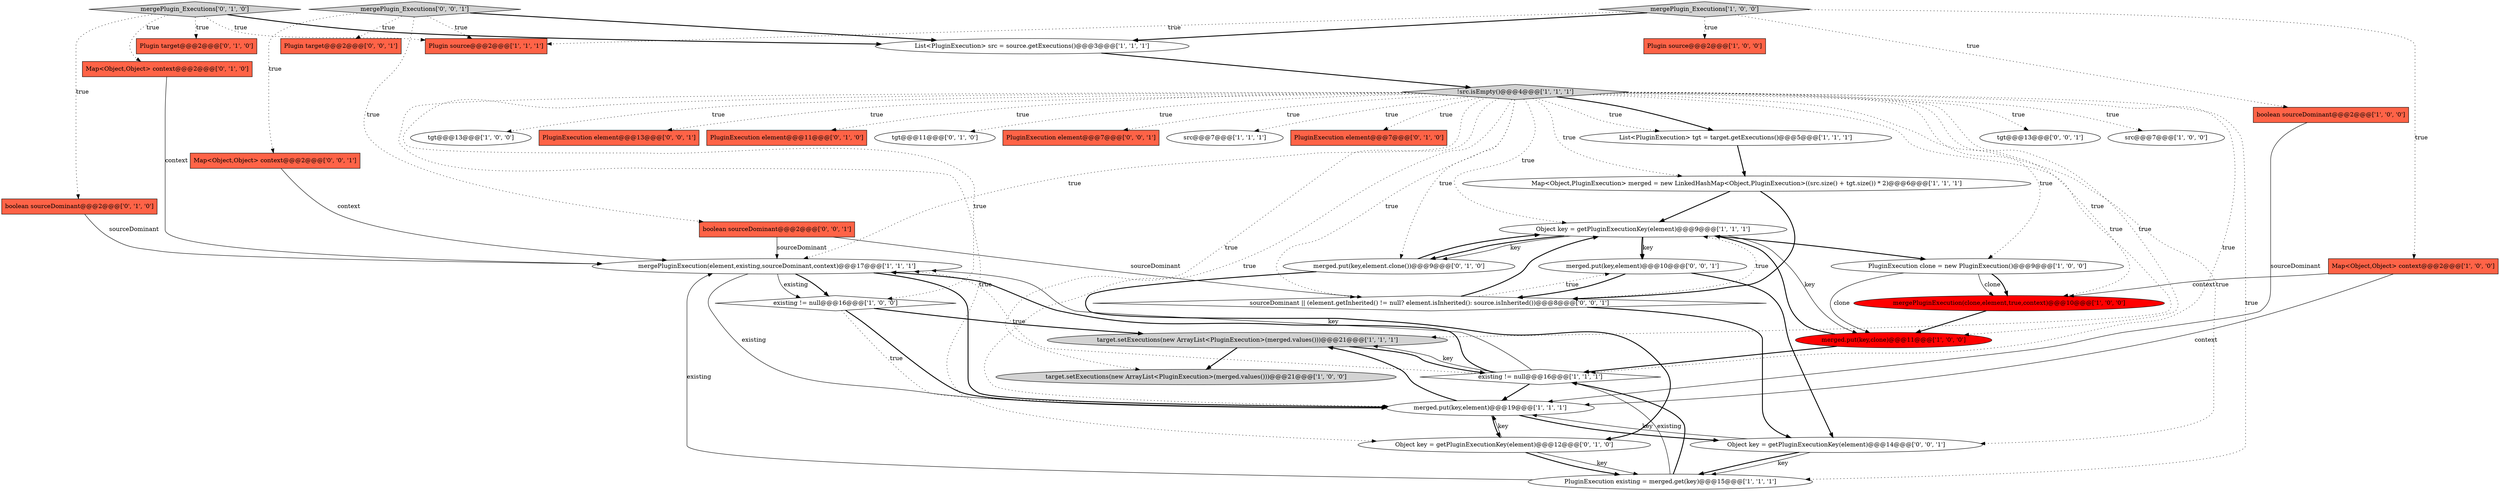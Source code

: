 digraph {
31 [style = filled, label = "Plugin target@@@2@@@['0', '1', '0']", fillcolor = tomato, shape = box image = "AAA0AAABBB2BBB"];
10 [style = filled, label = "Map<Object,Object> context@@@2@@@['1', '0', '0']", fillcolor = tomato, shape = box image = "AAA0AAABBB1BBB"];
26 [style = filled, label = "Map<Object,Object> context@@@2@@@['0', '1', '0']", fillcolor = tomato, shape = box image = "AAA0AAABBB2BBB"];
8 [style = filled, label = "Object key = getPluginExecutionKey(element)@@@9@@@['1', '1', '1']", fillcolor = white, shape = ellipse image = "AAA0AAABBB1BBB"];
2 [style = filled, label = "!src.isEmpty()@@@4@@@['1', '1', '1']", fillcolor = lightgray, shape = diamond image = "AAA0AAABBB1BBB"];
3 [style = filled, label = "PluginExecution existing = merged.get(key)@@@15@@@['1', '1', '1']", fillcolor = white, shape = ellipse image = "AAA0AAABBB1BBB"];
17 [style = filled, label = "List<PluginExecution> tgt = target.getExecutions()@@@5@@@['1', '1', '1']", fillcolor = white, shape = ellipse image = "AAA0AAABBB1BBB"];
20 [style = filled, label = "mergePluginExecution(clone,element,true,context)@@@10@@@['1', '0', '0']", fillcolor = red, shape = ellipse image = "AAA1AAABBB1BBB"];
40 [style = filled, label = "sourceDominant || (element.getInherited() != null? element.isInherited(): source.isInherited())@@@8@@@['0', '0', '1']", fillcolor = white, shape = diamond image = "AAA0AAABBB3BBB"];
7 [style = filled, label = "existing != null@@@16@@@['1', '1', '1']", fillcolor = white, shape = diamond image = "AAA0AAABBB1BBB"];
13 [style = filled, label = "Map<Object,PluginExecution> merged = new LinkedHashMap<Object,PluginExecution>((src.size() + tgt.size()) * 2)@@@6@@@['1', '1', '1']", fillcolor = white, shape = ellipse image = "AAA0AAABBB1BBB"];
39 [style = filled, label = "tgt@@@13@@@['0', '0', '1']", fillcolor = white, shape = ellipse image = "AAA0AAABBB3BBB"];
12 [style = filled, label = "List<PluginExecution> src = source.getExecutions()@@@3@@@['1', '1', '1']", fillcolor = white, shape = ellipse image = "AAA0AAABBB1BBB"];
37 [style = filled, label = "Object key = getPluginExecutionKey(element)@@@14@@@['0', '0', '1']", fillcolor = white, shape = ellipse image = "AAA0AAABBB3BBB"];
24 [style = filled, label = "mergePlugin_Executions['0', '1', '0']", fillcolor = lightgray, shape = diamond image = "AAA0AAABBB2BBB"];
11 [style = filled, label = "src@@@7@@@['1', '0', '0']", fillcolor = white, shape = ellipse image = "AAA0AAABBB1BBB"];
14 [style = filled, label = "Plugin source@@@2@@@['1', '0', '0']", fillcolor = tomato, shape = box image = "AAA0AAABBB1BBB"];
9 [style = filled, label = "target.setExecutions(new ArrayList<PluginExecution>(merged.values()))@@@21@@@['1', '0', '0']", fillcolor = lightgray, shape = ellipse image = "AAA0AAABBB1BBB"];
22 [style = filled, label = "Plugin source@@@2@@@['1', '1', '1']", fillcolor = tomato, shape = box image = "AAA0AAABBB1BBB"];
34 [style = filled, label = "Plugin target@@@2@@@['0', '0', '1']", fillcolor = tomato, shape = box image = "AAA0AAABBB3BBB"];
32 [style = filled, label = "merged.put(key,element)@@@10@@@['0', '0', '1']", fillcolor = white, shape = ellipse image = "AAA0AAABBB3BBB"];
0 [style = filled, label = "tgt@@@13@@@['1', '0', '0']", fillcolor = white, shape = ellipse image = "AAA0AAABBB1BBB"];
38 [style = filled, label = "PluginExecution element@@@13@@@['0', '0', '1']", fillcolor = tomato, shape = box image = "AAA0AAABBB3BBB"];
1 [style = filled, label = "mergePluginExecution(element,existing,sourceDominant,context)@@@17@@@['1', '1', '1']", fillcolor = white, shape = ellipse image = "AAA0AAABBB1BBB"];
36 [style = filled, label = "Map<Object,Object> context@@@2@@@['0', '0', '1']", fillcolor = tomato, shape = box image = "AAA0AAABBB3BBB"];
27 [style = filled, label = "PluginExecution element@@@11@@@['0', '1', '0']", fillcolor = tomato, shape = box image = "AAA0AAABBB2BBB"];
23 [style = filled, label = "boolean sourceDominant@@@2@@@['0', '1', '0']", fillcolor = tomato, shape = box image = "AAA0AAABBB2BBB"];
28 [style = filled, label = "tgt@@@11@@@['0', '1', '0']", fillcolor = white, shape = ellipse image = "AAA0AAABBB2BBB"];
29 [style = filled, label = "Object key = getPluginExecutionKey(element)@@@12@@@['0', '1', '0']", fillcolor = white, shape = ellipse image = "AAA0AAABBB2BBB"];
18 [style = filled, label = "merged.put(key,clone)@@@11@@@['1', '0', '0']", fillcolor = red, shape = ellipse image = "AAA1AAABBB1BBB"];
6 [style = filled, label = "target.setExecutions(new ArrayList<PluginExecution>(merged.values()))@@@21@@@['1', '1', '1']", fillcolor = lightgray, shape = ellipse image = "AAA0AAABBB1BBB"];
41 [style = filled, label = "mergePlugin_Executions['0', '0', '1']", fillcolor = lightgray, shape = diamond image = "AAA0AAABBB3BBB"];
35 [style = filled, label = "PluginExecution element@@@7@@@['0', '0', '1']", fillcolor = tomato, shape = box image = "AAA0AAABBB3BBB"];
15 [style = filled, label = "mergePlugin_Executions['1', '0', '0']", fillcolor = lightgray, shape = diamond image = "AAA0AAABBB1BBB"];
16 [style = filled, label = "existing != null@@@16@@@['1', '0', '0']", fillcolor = white, shape = diamond image = "AAA0AAABBB1BBB"];
4 [style = filled, label = "PluginExecution clone = new PluginExecution()@@@9@@@['1', '0', '0']", fillcolor = white, shape = ellipse image = "AAA0AAABBB1BBB"];
30 [style = filled, label = "merged.put(key,element.clone())@@@9@@@['0', '1', '0']", fillcolor = white, shape = ellipse image = "AAA0AAABBB2BBB"];
33 [style = filled, label = "boolean sourceDominant@@@2@@@['0', '0', '1']", fillcolor = tomato, shape = box image = "AAA0AAABBB3BBB"];
19 [style = filled, label = "src@@@7@@@['1', '1', '1']", fillcolor = white, shape = ellipse image = "AAA0AAABBB1BBB"];
21 [style = filled, label = "boolean sourceDominant@@@2@@@['1', '0', '0']", fillcolor = tomato, shape = box image = "AAA0AAABBB1BBB"];
5 [style = filled, label = "merged.put(key,element)@@@19@@@['1', '1', '1']", fillcolor = white, shape = ellipse image = "AAA0AAABBB1BBB"];
25 [style = filled, label = "PluginExecution element@@@7@@@['0', '1', '0']", fillcolor = tomato, shape = box image = "AAA0AAABBB2BBB"];
1->5 [style = bold, label=""];
8->30 [style = bold, label=""];
8->30 [style = solid, label="key"];
32->37 [style = bold, label=""];
40->32 [style = dotted, label="true"];
2->37 [style = dotted, label="true"];
15->21 [style = dotted, label="true"];
2->18 [style = dotted, label="true"];
1->5 [style = solid, label="existing"];
30->29 [style = bold, label=""];
37->3 [style = bold, label=""];
2->11 [style = dotted, label="true"];
2->25 [style = dotted, label="true"];
41->36 [style = dotted, label="true"];
12->2 [style = bold, label=""];
2->39 [style = dotted, label="true"];
16->5 [style = dotted, label="true"];
4->18 [style = solid, label="clone"];
8->4 [style = bold, label=""];
30->8 [style = bold, label=""];
41->33 [style = dotted, label="true"];
7->1 [style = dotted, label="true"];
5->37 [style = bold, label=""];
2->8 [style = dotted, label="true"];
40->37 [style = bold, label=""];
2->20 [style = dotted, label="true"];
2->3 [style = dotted, label="true"];
5->29 [style = bold, label=""];
7->1 [style = bold, label=""];
2->0 [style = dotted, label="true"];
2->29 [style = dotted, label="true"];
8->32 [style = solid, label="key"];
16->6 [style = bold, label=""];
36->1 [style = solid, label="context"];
15->10 [style = dotted, label="true"];
40->8 [style = dotted, label="true"];
13->40 [style = bold, label=""];
15->14 [style = dotted, label="true"];
2->28 [style = dotted, label="true"];
20->18 [style = bold, label=""];
7->6 [style = solid, label="key"];
7->5 [style = bold, label=""];
3->7 [style = solid, label="existing"];
5->6 [style = bold, label=""];
3->7 [style = bold, label=""];
2->27 [style = dotted, label="true"];
24->26 [style = dotted, label="true"];
1->16 [style = bold, label=""];
24->22 [style = dotted, label="true"];
3->1 [style = solid, label="existing"];
26->1 [style = solid, label="context"];
15->12 [style = bold, label=""];
18->7 [style = bold, label=""];
6->7 [style = bold, label=""];
4->20 [style = solid, label="clone"];
2->19 [style = dotted, label="true"];
2->17 [style = bold, label=""];
29->5 [style = solid, label="key"];
24->12 [style = bold, label=""];
1->16 [style = solid, label="existing"];
2->30 [style = dotted, label="true"];
10->5 [style = solid, label="context"];
41->34 [style = dotted, label="true"];
2->9 [style = dotted, label="true"];
24->23 [style = dotted, label="true"];
33->1 [style = solid, label="sourceDominant"];
2->6 [style = dotted, label="true"];
32->40 [style = bold, label=""];
2->4 [style = dotted, label="true"];
4->20 [style = bold, label=""];
2->35 [style = dotted, label="true"];
16->5 [style = bold, label=""];
17->13 [style = bold, label=""];
18->8 [style = bold, label=""];
41->12 [style = bold, label=""];
37->5 [style = solid, label="key"];
2->5 [style = dotted, label="true"];
33->40 [style = solid, label="sourceDominant"];
2->16 [style = dotted, label="true"];
29->3 [style = solid, label="key"];
41->22 [style = dotted, label="true"];
8->32 [style = bold, label=""];
29->3 [style = bold, label=""];
2->17 [style = dotted, label="true"];
24->31 [style = dotted, label="true"];
8->18 [style = solid, label="key"];
15->22 [style = dotted, label="true"];
2->40 [style = dotted, label="true"];
7->1 [style = solid, label="key"];
23->1 [style = solid, label="sourceDominant"];
21->5 [style = solid, label="sourceDominant"];
10->20 [style = solid, label="context"];
2->1 [style = dotted, label="true"];
2->7 [style = dotted, label="true"];
37->3 [style = solid, label="key"];
2->38 [style = dotted, label="true"];
13->8 [style = bold, label=""];
6->9 [style = bold, label=""];
2->13 [style = dotted, label="true"];
40->8 [style = bold, label=""];
}
